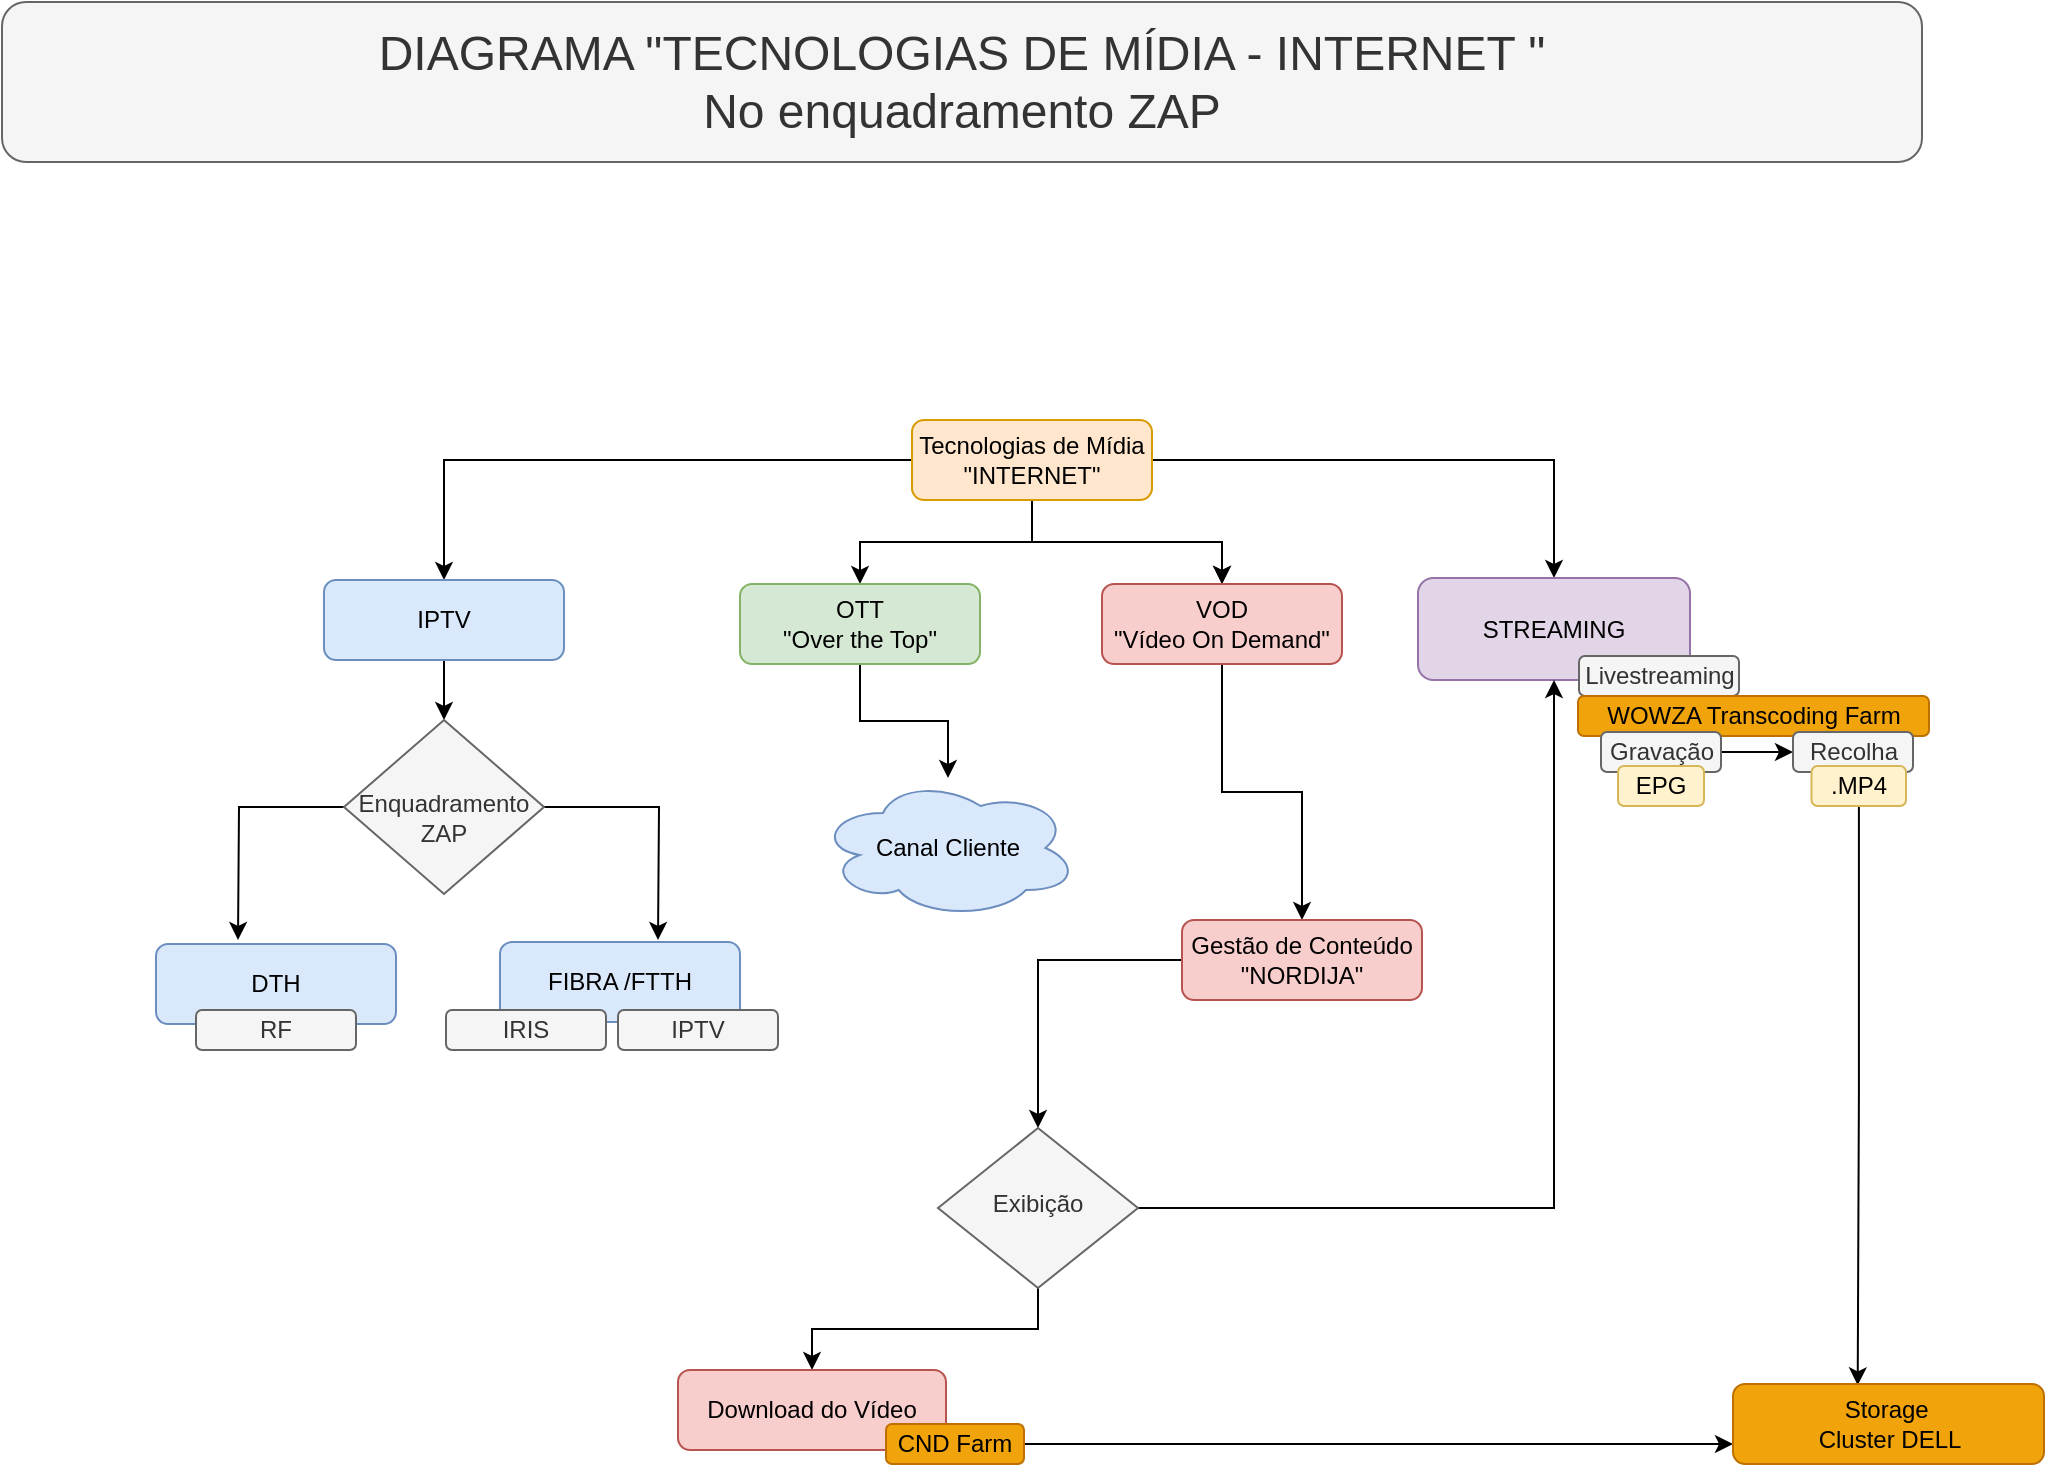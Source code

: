 <mxfile version="17.2.4" type="device"><diagram id="Ak6B05x6yh0gWtMmXN_y" name="Page-1"><mxGraphModel dx="1234" dy="539" grid="1" gridSize="10" guides="1" tooltips="1" connect="1" arrows="1" fold="1" page="1" pageScale="1" pageWidth="1169" pageHeight="827" math="0" shadow="0"><root><mxCell id="0"/><mxCell id="1" parent="0"/><mxCell id="qW0MIHYWUeYpcbLTCiWj-1" value="" style="edgeStyle=orthogonalEdgeStyle;rounded=0;orthogonalLoop=1;jettySize=auto;html=1;entryX=0.5;entryY=0;entryDx=0;entryDy=0;" edge="1" parent="1" source="qW0MIHYWUeYpcbLTCiWj-6" target="qW0MIHYWUeYpcbLTCiWj-12"><mxGeometry relative="1" as="geometry"><mxPoint x="756" y="269" as="targetPoint"/></mxGeometry></mxCell><mxCell id="qW0MIHYWUeYpcbLTCiWj-2" value="" style="edgeStyle=orthogonalEdgeStyle;rounded=0;orthogonalLoop=1;jettySize=auto;html=1;entryX=0.5;entryY=0;entryDx=0;entryDy=0;" edge="1" parent="1" source="qW0MIHYWUeYpcbLTCiWj-6" target="qW0MIHYWUeYpcbLTCiWj-8"><mxGeometry relative="1" as="geometry"><mxPoint x="436" y="269" as="targetPoint"/></mxGeometry></mxCell><mxCell id="qW0MIHYWUeYpcbLTCiWj-3" value="" style="edgeStyle=orthogonalEdgeStyle;rounded=0;orthogonalLoop=1;jettySize=auto;html=1;" edge="1" parent="1" source="qW0MIHYWUeYpcbLTCiWj-6" target="qW0MIHYWUeYpcbLTCiWj-11"><mxGeometry relative="1" as="geometry"/></mxCell><mxCell id="qW0MIHYWUeYpcbLTCiWj-4" value="" style="edgeStyle=orthogonalEdgeStyle;rounded=0;orthogonalLoop=1;jettySize=auto;html=1;" edge="1" parent="1" source="qW0MIHYWUeYpcbLTCiWj-6" target="qW0MIHYWUeYpcbLTCiWj-11"><mxGeometry relative="1" as="geometry"/></mxCell><mxCell id="qW0MIHYWUeYpcbLTCiWj-5" value="" style="edgeStyle=orthogonalEdgeStyle;rounded=0;orthogonalLoop=1;jettySize=auto;html=1;entryX=0.5;entryY=0;entryDx=0;entryDy=0;" edge="1" parent="1" source="qW0MIHYWUeYpcbLTCiWj-6" target="qW0MIHYWUeYpcbLTCiWj-9"><mxGeometry relative="1" as="geometry"><mxPoint x="605" y="349" as="targetPoint"/></mxGeometry></mxCell><mxCell id="qW0MIHYWUeYpcbLTCiWj-6" value="Tecnologias de Mídia&lt;br&gt;&quot;INTERNET&quot;" style="rounded=1;whiteSpace=wrap;html=1;fontSize=12;glass=0;strokeWidth=1;shadow=0;fillColor=#ffe6cc;strokeColor=#d79b00;" vertex="1" parent="1"><mxGeometry x="545" y="249" width="120" height="40" as="geometry"/></mxCell><mxCell id="qW0MIHYWUeYpcbLTCiWj-7" value="" style="edgeStyle=orthogonalEdgeStyle;rounded=0;orthogonalLoop=1;jettySize=auto;html=1;" edge="1" parent="1" source="qW0MIHYWUeYpcbLTCiWj-8" target="qW0MIHYWUeYpcbLTCiWj-25"><mxGeometry relative="1" as="geometry"/></mxCell><mxCell id="qW0MIHYWUeYpcbLTCiWj-8" value="IPTV" style="rounded=1;whiteSpace=wrap;html=1;fontSize=12;glass=0;strokeWidth=1;shadow=0;fillColor=#dae8fc;strokeColor=#6c8ebf;" vertex="1" parent="1"><mxGeometry x="251" y="329" width="120" height="40" as="geometry"/></mxCell><mxCell id="qW0MIHYWUeYpcbLTCiWj-31" value="" style="edgeStyle=orthogonalEdgeStyle;rounded=0;orthogonalLoop=1;jettySize=auto;html=1;" edge="1" parent="1" source="qW0MIHYWUeYpcbLTCiWj-9" target="qW0MIHYWUeYpcbLTCiWj-30"><mxGeometry relative="1" as="geometry"/></mxCell><mxCell id="qW0MIHYWUeYpcbLTCiWj-9" value="OTT&lt;br&gt;&quot;Over the Top&quot;" style="rounded=1;whiteSpace=wrap;html=1;fontSize=12;glass=0;strokeWidth=1;shadow=0;fillColor=#d5e8d4;strokeColor=#82b366;" vertex="1" parent="1"><mxGeometry x="459" y="331" width="120" height="40" as="geometry"/></mxCell><mxCell id="qW0MIHYWUeYpcbLTCiWj-10" value="" style="edgeStyle=orthogonalEdgeStyle;rounded=0;orthogonalLoop=1;jettySize=auto;html=1;" edge="1" parent="1" source="qW0MIHYWUeYpcbLTCiWj-11" target="qW0MIHYWUeYpcbLTCiWj-14"><mxGeometry relative="1" as="geometry"/></mxCell><mxCell id="qW0MIHYWUeYpcbLTCiWj-11" value="VOD&lt;br&gt;&quot;Vídeo On Demand&quot;" style="rounded=1;whiteSpace=wrap;html=1;fontSize=12;glass=0;strokeWidth=1;shadow=0;fillColor=#f8cecc;strokeColor=#b85450;" vertex="1" parent="1"><mxGeometry x="640" y="331" width="120" height="40" as="geometry"/></mxCell><mxCell id="qW0MIHYWUeYpcbLTCiWj-12" value="STREAMING" style="rounded=1;whiteSpace=wrap;html=1;fontSize=12;glass=0;strokeWidth=1;shadow=0;fillColor=#e1d5e7;strokeColor=#9673a6;" vertex="1" parent="1"><mxGeometry x="798" y="328" width="136" height="51" as="geometry"/></mxCell><mxCell id="qW0MIHYWUeYpcbLTCiWj-13" value="" style="edgeStyle=orthogonalEdgeStyle;rounded=0;orthogonalLoop=1;jettySize=auto;html=1;" edge="1" parent="1" source="qW0MIHYWUeYpcbLTCiWj-14" target="qW0MIHYWUeYpcbLTCiWj-17"><mxGeometry relative="1" as="geometry"/></mxCell><mxCell id="qW0MIHYWUeYpcbLTCiWj-14" value="Gestão de Conteúdo&lt;br&gt;&quot;NORDIJA&quot;" style="rounded=1;whiteSpace=wrap;html=1;fontSize=12;glass=0;strokeWidth=1;shadow=0;fillColor=#f8cecc;strokeColor=#b85450;" vertex="1" parent="1"><mxGeometry x="680" y="499" width="120" height="40" as="geometry"/></mxCell><mxCell id="qW0MIHYWUeYpcbLTCiWj-15" value="" style="edgeStyle=orthogonalEdgeStyle;rounded=0;orthogonalLoop=1;jettySize=auto;html=1;entryX=0.5;entryY=0;entryDx=0;entryDy=0;" edge="1" parent="1" source="qW0MIHYWUeYpcbLTCiWj-17" target="qW0MIHYWUeYpcbLTCiWj-18"><mxGeometry relative="1" as="geometry"><mxPoint x="465" y="539" as="targetPoint"/></mxGeometry></mxCell><mxCell id="qW0MIHYWUeYpcbLTCiWj-16" value="" style="edgeStyle=orthogonalEdgeStyle;rounded=0;orthogonalLoop=1;jettySize=auto;html=1;" edge="1" parent="1" source="qW0MIHYWUeYpcbLTCiWj-17" target="qW0MIHYWUeYpcbLTCiWj-12"><mxGeometry relative="1" as="geometry"><mxPoint x="748" y="539" as="targetPoint"/></mxGeometry></mxCell><mxCell id="qW0MIHYWUeYpcbLTCiWj-17" value="Exibição" style="rhombus;whiteSpace=wrap;html=1;shadow=0;fontFamily=Helvetica;fontSize=12;align=center;strokeWidth=1;spacing=6;spacingTop=-4;fillColor=#f5f5f5;fontColor=#333333;strokeColor=#666666;" vertex="1" parent="1"><mxGeometry x="558" y="603" width="100" height="80" as="geometry"/></mxCell><mxCell id="qW0MIHYWUeYpcbLTCiWj-18" value="Download do Vídeo" style="rounded=1;whiteSpace=wrap;html=1;fontSize=12;glass=0;strokeWidth=1;shadow=0;fillColor=#f8cecc;strokeColor=#b85450;" vertex="1" parent="1"><mxGeometry x="428" y="724" width="134" height="40" as="geometry"/></mxCell><mxCell id="qW0MIHYWUeYpcbLTCiWj-58" value="" style="edgeStyle=orthogonalEdgeStyle;rounded=0;orthogonalLoop=1;jettySize=auto;html=1;entryX=0;entryY=0.75;entryDx=0;entryDy=0;" edge="1" parent="1" source="qW0MIHYWUeYpcbLTCiWj-20" target="qW0MIHYWUeYpcbLTCiWj-47"><mxGeometry relative="1" as="geometry"><mxPoint x="838" y="763" as="targetPoint"/></mxGeometry></mxCell><mxCell id="qW0MIHYWUeYpcbLTCiWj-20" value="CND Farm" style="rounded=1;whiteSpace=wrap;html=1;fontSize=12;glass=0;strokeWidth=1;shadow=0;fillColor=#f0a30a;fontColor=#000000;strokeColor=#BD7000;" vertex="1" parent="1"><mxGeometry x="532" y="751" width="69" height="20" as="geometry"/></mxCell><mxCell id="qW0MIHYWUeYpcbLTCiWj-22" value="DTH" style="rounded=1;whiteSpace=wrap;html=1;fontSize=12;glass=0;strokeWidth=1;shadow=0;fillColor=#dae8fc;strokeColor=#6c8ebf;" vertex="1" parent="1"><mxGeometry x="167" y="511" width="120" height="40" as="geometry"/></mxCell><mxCell id="qW0MIHYWUeYpcbLTCiWj-23" value="" style="edgeStyle=orthogonalEdgeStyle;rounded=0;orthogonalLoop=1;jettySize=auto;html=1;" edge="1" parent="1" source="qW0MIHYWUeYpcbLTCiWj-25"><mxGeometry relative="1" as="geometry"><mxPoint x="208" y="509" as="targetPoint"/></mxGeometry></mxCell><mxCell id="qW0MIHYWUeYpcbLTCiWj-24" value="" style="edgeStyle=orthogonalEdgeStyle;rounded=0;orthogonalLoop=1;jettySize=auto;html=1;" edge="1" parent="1" source="qW0MIHYWUeYpcbLTCiWj-25"><mxGeometry relative="1" as="geometry"><mxPoint x="418" y="509" as="targetPoint"/></mxGeometry></mxCell><mxCell id="qW0MIHYWUeYpcbLTCiWj-25" value="&lt;br&gt;Enquadramento&lt;br&gt;ZAP" style="rhombus;whiteSpace=wrap;html=1;shadow=0;fontFamily=Helvetica;fontSize=12;align=center;strokeWidth=1;spacing=6;spacingTop=-4;fillColor=#f5f5f5;fontColor=#333333;strokeColor=#666666;" vertex="1" parent="1"><mxGeometry x="261" y="399" width="100" height="87" as="geometry"/></mxCell><mxCell id="qW0MIHYWUeYpcbLTCiWj-26" value="FIBRA /FTTH" style="rounded=1;whiteSpace=wrap;html=1;fontSize=12;glass=0;strokeWidth=1;shadow=0;fillColor=#dae8fc;strokeColor=#6c8ebf;" vertex="1" parent="1"><mxGeometry x="339" y="510" width="120" height="40" as="geometry"/></mxCell><mxCell id="qW0MIHYWUeYpcbLTCiWj-27" value="RF" style="rounded=1;whiteSpace=wrap;html=1;fontSize=12;glass=0;strokeWidth=1;shadow=0;fillColor=#f5f5f5;fontColor=#333333;strokeColor=#666666;" vertex="1" parent="1"><mxGeometry x="187" y="544" width="80" height="20" as="geometry"/></mxCell><mxCell id="qW0MIHYWUeYpcbLTCiWj-28" value="IRIS" style="rounded=1;whiteSpace=wrap;html=1;fontSize=12;glass=0;strokeWidth=1;shadow=0;fillColor=#f5f5f5;fontColor=#333333;strokeColor=#666666;" vertex="1" parent="1"><mxGeometry x="312" y="544" width="80" height="20" as="geometry"/></mxCell><mxCell id="qW0MIHYWUeYpcbLTCiWj-29" value="IPTV" style="rounded=1;whiteSpace=wrap;html=1;fontSize=12;glass=0;strokeWidth=1;shadow=0;fillColor=#f5f5f5;fontColor=#333333;strokeColor=#666666;" vertex="1" parent="1"><mxGeometry x="398" y="544" width="80" height="20" as="geometry"/></mxCell><mxCell id="qW0MIHYWUeYpcbLTCiWj-30" value="Canal Cliente" style="ellipse;shape=cloud;whiteSpace=wrap;html=1;fillColor=#dae8fc;strokeColor=#6c8ebf;" vertex="1" parent="1"><mxGeometry x="498" y="428" width="130" height="70" as="geometry"/></mxCell><mxCell id="qW0MIHYWUeYpcbLTCiWj-32" value="Livestreaming" style="rounded=1;whiteSpace=wrap;html=1;fontSize=12;glass=0;strokeWidth=1;shadow=0;fillColor=#f5f5f5;fontColor=#333333;strokeColor=#666666;" vertex="1" parent="1"><mxGeometry x="878.5" y="367" width="80" height="20" as="geometry"/></mxCell><mxCell id="qW0MIHYWUeYpcbLTCiWj-33" value="WOWZA Transcoding Farm" style="rounded=1;whiteSpace=wrap;html=1;fontSize=12;glass=0;strokeWidth=1;shadow=0;fillColor=#f0a30a;fontColor=#000000;strokeColor=#BD7000;" vertex="1" parent="1"><mxGeometry x="878" y="387" width="175.5" height="20" as="geometry"/></mxCell><mxCell id="qW0MIHYWUeYpcbLTCiWj-56" value="" style="edgeStyle=orthogonalEdgeStyle;rounded=0;orthogonalLoop=1;jettySize=auto;html=1;" edge="1" parent="1" source="qW0MIHYWUeYpcbLTCiWj-34" target="qW0MIHYWUeYpcbLTCiWj-35"><mxGeometry relative="1" as="geometry"/></mxCell><mxCell id="qW0MIHYWUeYpcbLTCiWj-34" value="Gravação" style="rounded=1;whiteSpace=wrap;html=1;fontSize=12;glass=0;strokeWidth=1;shadow=0;fillColor=#f5f5f5;fontColor=#333333;strokeColor=#666666;" vertex="1" parent="1"><mxGeometry x="889.5" y="405" width="60" height="20" as="geometry"/></mxCell><mxCell id="qW0MIHYWUeYpcbLTCiWj-35" value="Recolha" style="rounded=1;whiteSpace=wrap;html=1;fontSize=12;glass=0;strokeWidth=1;shadow=0;fillColor=#f5f5f5;fontColor=#333333;strokeColor=#666666;" vertex="1" parent="1"><mxGeometry x="985.5" y="405" width="60" height="20" as="geometry"/></mxCell><mxCell id="qW0MIHYWUeYpcbLTCiWj-51" value="" style="edgeStyle=orthogonalEdgeStyle;rounded=0;orthogonalLoop=1;jettySize=auto;html=1;entryX=0.401;entryY=0.017;entryDx=0;entryDy=0;entryPerimeter=0;" edge="1" parent="1" source="qW0MIHYWUeYpcbLTCiWj-36" target="qW0MIHYWUeYpcbLTCiWj-47"><mxGeometry relative="1" as="geometry"><mxPoint x="1008" y="709" as="targetPoint"/></mxGeometry></mxCell><mxCell id="qW0MIHYWUeYpcbLTCiWj-36" value=".MP4" style="rounded=1;whiteSpace=wrap;html=1;fontSize=12;glass=0;strokeWidth=1;shadow=0;fillColor=#fff2cc;strokeColor=#d6b656;" vertex="1" parent="1"><mxGeometry x="994.75" y="422" width="47.25" height="20" as="geometry"/></mxCell><mxCell id="qW0MIHYWUeYpcbLTCiWj-44" value="EPG" style="rounded=1;whiteSpace=wrap;html=1;fontSize=12;glass=0;strokeWidth=1;shadow=0;fillColor=#fff2cc;strokeColor=#d6b656;" vertex="1" parent="1"><mxGeometry x="898" y="422" width="43" height="20" as="geometry"/></mxCell><mxCell id="qW0MIHYWUeYpcbLTCiWj-47" value="Storage&amp;nbsp;&lt;br&gt;Cluster DELL" style="rounded=1;whiteSpace=wrap;html=1;fontSize=12;glass=0;strokeWidth=1;shadow=0;fillColor=#f0a30a;strokeColor=#BD7000;fontColor=#000000;" vertex="1" parent="1"><mxGeometry x="955.5" y="731" width="155.5" height="40" as="geometry"/></mxCell><mxCell id="qW0MIHYWUeYpcbLTCiWj-59" value="&lt;font style=&quot;font-size: 24px&quot;&gt;DIAGRAMA &quot;TECNOLOGIAS DE MÍDIA - INTERNET &quot;&lt;br&gt;No enquadramento ZAP&lt;/font&gt;" style="rounded=1;whiteSpace=wrap;html=1;fontSize=12;glass=0;strokeWidth=1;shadow=0;fillColor=#f5f5f5;fontColor=#333333;strokeColor=#666666;" vertex="1" parent="1"><mxGeometry x="90" y="40" width="960" height="80" as="geometry"/></mxCell></root></mxGraphModel></diagram></mxfile>